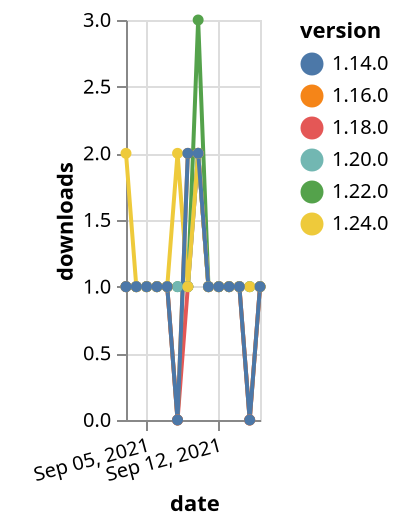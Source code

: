 {"$schema": "https://vega.github.io/schema/vega-lite/v5.json", "description": "A simple bar chart with embedded data.", "data": {"values": [{"date": "2021-09-03", "total": 197, "delta": 1, "version": "1.18.0"}, {"date": "2021-09-04", "total": 198, "delta": 1, "version": "1.18.0"}, {"date": "2021-09-05", "total": 199, "delta": 1, "version": "1.18.0"}, {"date": "2021-09-06", "total": 200, "delta": 1, "version": "1.18.0"}, {"date": "2021-09-07", "total": 201, "delta": 1, "version": "1.18.0"}, {"date": "2021-09-08", "total": 201, "delta": 0, "version": "1.18.0"}, {"date": "2021-09-09", "total": 202, "delta": 1, "version": "1.18.0"}, {"date": "2021-09-10", "total": 204, "delta": 2, "version": "1.18.0"}, {"date": "2021-09-11", "total": 205, "delta": 1, "version": "1.18.0"}, {"date": "2021-09-12", "total": 206, "delta": 1, "version": "1.18.0"}, {"date": "2021-09-13", "total": 207, "delta": 1, "version": "1.18.0"}, {"date": "2021-09-14", "total": 208, "delta": 1, "version": "1.18.0"}, {"date": "2021-09-15", "total": 208, "delta": 0, "version": "1.18.0"}, {"date": "2021-09-16", "total": 209, "delta": 1, "version": "1.18.0"}, {"date": "2021-09-03", "total": 183, "delta": 1, "version": "1.22.0"}, {"date": "2021-09-04", "total": 184, "delta": 1, "version": "1.22.0"}, {"date": "2021-09-05", "total": 185, "delta": 1, "version": "1.22.0"}, {"date": "2021-09-06", "total": 186, "delta": 1, "version": "1.22.0"}, {"date": "2021-09-07", "total": 187, "delta": 1, "version": "1.22.0"}, {"date": "2021-09-08", "total": 188, "delta": 1, "version": "1.22.0"}, {"date": "2021-09-09", "total": 189, "delta": 1, "version": "1.22.0"}, {"date": "2021-09-10", "total": 192, "delta": 3, "version": "1.22.0"}, {"date": "2021-09-11", "total": 193, "delta": 1, "version": "1.22.0"}, {"date": "2021-09-12", "total": 194, "delta": 1, "version": "1.22.0"}, {"date": "2021-09-13", "total": 195, "delta": 1, "version": "1.22.0"}, {"date": "2021-09-14", "total": 196, "delta": 1, "version": "1.22.0"}, {"date": "2021-09-15", "total": 197, "delta": 1, "version": "1.22.0"}, {"date": "2021-09-16", "total": 198, "delta": 1, "version": "1.22.0"}, {"date": "2021-09-03", "total": 163, "delta": 1, "version": "1.20.0"}, {"date": "2021-09-04", "total": 164, "delta": 1, "version": "1.20.0"}, {"date": "2021-09-05", "total": 165, "delta": 1, "version": "1.20.0"}, {"date": "2021-09-06", "total": 166, "delta": 1, "version": "1.20.0"}, {"date": "2021-09-07", "total": 167, "delta": 1, "version": "1.20.0"}, {"date": "2021-09-08", "total": 168, "delta": 1, "version": "1.20.0"}, {"date": "2021-09-09", "total": 169, "delta": 1, "version": "1.20.0"}, {"date": "2021-09-10", "total": 171, "delta": 2, "version": "1.20.0"}, {"date": "2021-09-11", "total": 172, "delta": 1, "version": "1.20.0"}, {"date": "2021-09-12", "total": 173, "delta": 1, "version": "1.20.0"}, {"date": "2021-09-13", "total": 174, "delta": 1, "version": "1.20.0"}, {"date": "2021-09-14", "total": 175, "delta": 1, "version": "1.20.0"}, {"date": "2021-09-15", "total": 176, "delta": 1, "version": "1.20.0"}, {"date": "2021-09-16", "total": 177, "delta": 1, "version": "1.20.0"}, {"date": "2021-09-03", "total": 192, "delta": 1, "version": "1.16.0"}, {"date": "2021-09-04", "total": 193, "delta": 1, "version": "1.16.0"}, {"date": "2021-09-05", "total": 194, "delta": 1, "version": "1.16.0"}, {"date": "2021-09-06", "total": 195, "delta": 1, "version": "1.16.0"}, {"date": "2021-09-07", "total": 196, "delta": 1, "version": "1.16.0"}, {"date": "2021-09-08", "total": 196, "delta": 0, "version": "1.16.0"}, {"date": "2021-09-09", "total": 198, "delta": 2, "version": "1.16.0"}, {"date": "2021-09-10", "total": 200, "delta": 2, "version": "1.16.0"}, {"date": "2021-09-11", "total": 201, "delta": 1, "version": "1.16.0"}, {"date": "2021-09-12", "total": 202, "delta": 1, "version": "1.16.0"}, {"date": "2021-09-13", "total": 203, "delta": 1, "version": "1.16.0"}, {"date": "2021-09-14", "total": 204, "delta": 1, "version": "1.16.0"}, {"date": "2021-09-15", "total": 204, "delta": 0, "version": "1.16.0"}, {"date": "2021-09-16", "total": 205, "delta": 1, "version": "1.16.0"}, {"date": "2021-09-03", "total": 125, "delta": 2, "version": "1.24.0"}, {"date": "2021-09-04", "total": 126, "delta": 1, "version": "1.24.0"}, {"date": "2021-09-05", "total": 127, "delta": 1, "version": "1.24.0"}, {"date": "2021-09-06", "total": 128, "delta": 1, "version": "1.24.0"}, {"date": "2021-09-07", "total": 129, "delta": 1, "version": "1.24.0"}, {"date": "2021-09-08", "total": 131, "delta": 2, "version": "1.24.0"}, {"date": "2021-09-09", "total": 132, "delta": 1, "version": "1.24.0"}, {"date": "2021-09-10", "total": 134, "delta": 2, "version": "1.24.0"}, {"date": "2021-09-11", "total": 135, "delta": 1, "version": "1.24.0"}, {"date": "2021-09-12", "total": 136, "delta": 1, "version": "1.24.0"}, {"date": "2021-09-13", "total": 137, "delta": 1, "version": "1.24.0"}, {"date": "2021-09-14", "total": 138, "delta": 1, "version": "1.24.0"}, {"date": "2021-09-15", "total": 139, "delta": 1, "version": "1.24.0"}, {"date": "2021-09-16", "total": 140, "delta": 1, "version": "1.24.0"}, {"date": "2021-09-03", "total": 250, "delta": 1, "version": "1.14.0"}, {"date": "2021-09-04", "total": 251, "delta": 1, "version": "1.14.0"}, {"date": "2021-09-05", "total": 252, "delta": 1, "version": "1.14.0"}, {"date": "2021-09-06", "total": 253, "delta": 1, "version": "1.14.0"}, {"date": "2021-09-07", "total": 254, "delta": 1, "version": "1.14.0"}, {"date": "2021-09-08", "total": 254, "delta": 0, "version": "1.14.0"}, {"date": "2021-09-09", "total": 256, "delta": 2, "version": "1.14.0"}, {"date": "2021-09-10", "total": 258, "delta": 2, "version": "1.14.0"}, {"date": "2021-09-11", "total": 259, "delta": 1, "version": "1.14.0"}, {"date": "2021-09-12", "total": 260, "delta": 1, "version": "1.14.0"}, {"date": "2021-09-13", "total": 261, "delta": 1, "version": "1.14.0"}, {"date": "2021-09-14", "total": 262, "delta": 1, "version": "1.14.0"}, {"date": "2021-09-15", "total": 262, "delta": 0, "version": "1.14.0"}, {"date": "2021-09-16", "total": 263, "delta": 1, "version": "1.14.0"}]}, "width": "container", "mark": {"type": "line", "point": {"filled": true}}, "encoding": {"x": {"field": "date", "type": "temporal", "timeUnit": "yearmonthdate", "title": "date", "axis": {"labelAngle": -15}}, "y": {"field": "delta", "type": "quantitative", "title": "downloads"}, "color": {"field": "version", "type": "nominal"}, "tooltip": {"field": "delta"}}}
